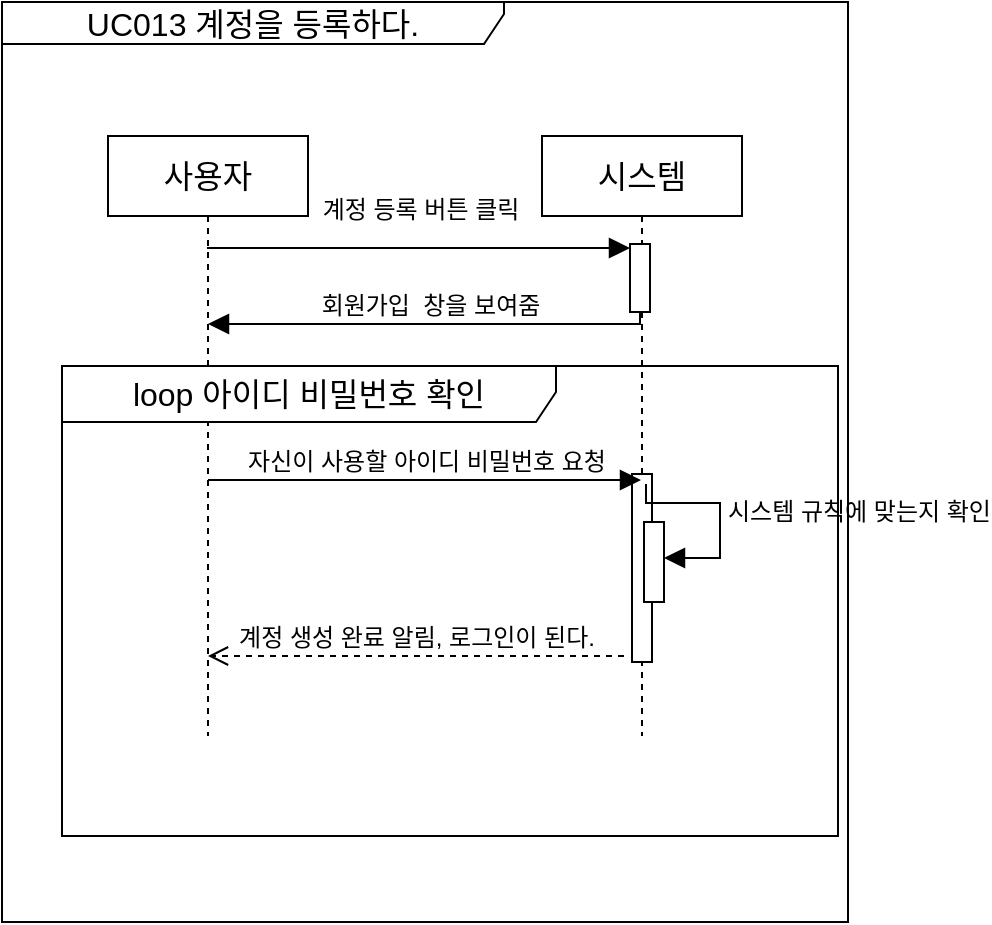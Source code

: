 <mxfile version="21.3.6" type="device">
  <diagram name="페이지-1" id="1ZYEjAXaOIrbMav5gU2F">
    <mxGraphModel dx="1070" dy="1279" grid="0" gridSize="10" guides="1" tooltips="1" connect="1" arrows="1" fold="1" page="0" pageScale="1" pageWidth="827" pageHeight="1169" math="0" shadow="0">
      <root>
        <mxCell id="0" />
        <mxCell id="1" parent="0" />
        <mxCell id="3t_y-RV0TSokjo_L7L0G-1" value="사용자" style="shape=umlLifeline;perimeter=lifelinePerimeter;whiteSpace=wrap;html=1;container=1;dropTarget=0;collapsible=0;recursiveResize=0;outlineConnect=0;portConstraint=eastwest;newEdgeStyle={&quot;edgeStyle&quot;:&quot;elbowEdgeStyle&quot;,&quot;elbow&quot;:&quot;vertical&quot;,&quot;curved&quot;:0,&quot;rounded&quot;:0};fontSize=16;" parent="1" vertex="1">
          <mxGeometry x="-15" y="-50" width="100" height="300" as="geometry" />
        </mxCell>
        <mxCell id="3t_y-RV0TSokjo_L7L0G-2" value="시스템" style="shape=umlLifeline;perimeter=lifelinePerimeter;whiteSpace=wrap;html=1;container=1;dropTarget=0;collapsible=0;recursiveResize=0;outlineConnect=0;portConstraint=eastwest;newEdgeStyle={&quot;edgeStyle&quot;:&quot;elbowEdgeStyle&quot;,&quot;elbow&quot;:&quot;vertical&quot;,&quot;curved&quot;:0,&quot;rounded&quot;:0};fontSize=16;" parent="1" vertex="1">
          <mxGeometry x="202" y="-50" width="100" height="300" as="geometry" />
        </mxCell>
        <mxCell id="3t_y-RV0TSokjo_L7L0G-6" value="" style="html=1;points=[];perimeter=orthogonalPerimeter;outlineConnect=0;targetShapes=umlLifeline;portConstraint=eastwest;newEdgeStyle={&quot;edgeStyle&quot;:&quot;elbowEdgeStyle&quot;,&quot;elbow&quot;:&quot;vertical&quot;,&quot;curved&quot;:0,&quot;rounded&quot;:0};fontSize=16;" parent="3t_y-RV0TSokjo_L7L0G-2" vertex="1">
          <mxGeometry x="44" y="54" width="10" height="34" as="geometry" />
        </mxCell>
        <mxCell id="3t_y-RV0TSokjo_L7L0G-13" value="" style="html=1;points=[];perimeter=orthogonalPerimeter;outlineConnect=0;targetShapes=umlLifeline;portConstraint=eastwest;newEdgeStyle={&quot;edgeStyle&quot;:&quot;elbowEdgeStyle&quot;,&quot;elbow&quot;:&quot;vertical&quot;,&quot;curved&quot;:0,&quot;rounded&quot;:0};fontSize=16;" parent="3t_y-RV0TSokjo_L7L0G-2" vertex="1">
          <mxGeometry x="45" y="169" width="10" height="94" as="geometry" />
        </mxCell>
        <mxCell id="3t_y-RV0TSokjo_L7L0G-16" value="" style="html=1;points=[];perimeter=orthogonalPerimeter;outlineConnect=0;targetShapes=umlLifeline;portConstraint=eastwest;newEdgeStyle={&quot;edgeStyle&quot;:&quot;elbowEdgeStyle&quot;,&quot;elbow&quot;:&quot;vertical&quot;,&quot;curved&quot;:0,&quot;rounded&quot;:0};fontSize=16;" parent="3t_y-RV0TSokjo_L7L0G-2" vertex="1">
          <mxGeometry x="51" y="193" width="10" height="40" as="geometry" />
        </mxCell>
        <mxCell id="3t_y-RV0TSokjo_L7L0G-17" value="시스템 규칙에 맞는지 확인" style="html=1;align=left;spacingLeft=2;endArrow=block;rounded=0;edgeStyle=orthogonalEdgeStyle;curved=0;rounded=0;fontSize=12;startSize=8;endSize=8;" parent="3t_y-RV0TSokjo_L7L0G-2" edge="1">
          <mxGeometry relative="1" as="geometry">
            <mxPoint x="52" y="174" as="sourcePoint" />
            <Array as="points">
              <mxPoint x="89" y="183.5" />
            </Array>
            <mxPoint x="61" y="211" as="targetPoint" />
          </mxGeometry>
        </mxCell>
        <mxCell id="3t_y-RV0TSokjo_L7L0G-7" value="계정 등록 버튼 클릭" style="html=1;verticalAlign=bottom;endArrow=block;edgeStyle=elbowEdgeStyle;elbow=vertical;curved=0;rounded=0;fontSize=12;startSize=8;endSize=8;" parent="1" edge="1">
          <mxGeometry y="10" relative="1" as="geometry">
            <mxPoint x="34.5" y="6" as="sourcePoint" />
            <mxPoint x="246" y="6" as="targetPoint" />
            <mxPoint as="offset" />
          </mxGeometry>
        </mxCell>
        <mxCell id="3t_y-RV0TSokjo_L7L0G-9" value="회원가입&amp;nbsp; 창을 보여줌" style="html=1;verticalAlign=bottom;endArrow=block;edgeStyle=elbowEdgeStyle;elbow=vertical;curved=0;rounded=0;fontSize=12;startSize=8;endSize=8;" parent="1" source="3t_y-RV0TSokjo_L7L0G-6" target="3t_y-RV0TSokjo_L7L0G-1" edge="1">
          <mxGeometry width="80" relative="1" as="geometry">
            <mxPoint x="160" y="200" as="sourcePoint" />
            <mxPoint x="240" y="200" as="targetPoint" />
            <Array as="points">
              <mxPoint x="202" y="44" />
            </Array>
          </mxGeometry>
        </mxCell>
        <mxCell id="3t_y-RV0TSokjo_L7L0G-14" value="자신이 사용할 아이디 비밀번호 요청" style="html=1;verticalAlign=bottom;endArrow=block;edgeStyle=elbowEdgeStyle;elbow=vertical;curved=0;rounded=0;fontSize=12;startSize=8;endSize=8;" parent="1" edge="1">
          <mxGeometry relative="1" as="geometry">
            <mxPoint x="35" y="122" as="sourcePoint" />
            <mxPoint x="251.5" y="122" as="targetPoint" />
          </mxGeometry>
        </mxCell>
        <mxCell id="3t_y-RV0TSokjo_L7L0G-18" value="loop 아이디 비밀번호 확인" style="shape=umlFrame;whiteSpace=wrap;html=1;pointerEvents=0;fontSize=16;width=247;height=28;" parent="1" vertex="1">
          <mxGeometry x="-38" y="65" width="388" height="235" as="geometry" />
        </mxCell>
        <mxCell id="3t_y-RV0TSokjo_L7L0G-19" value="계정 생성 완료 알림, 로그인이 된다." style="html=1;verticalAlign=bottom;endArrow=open;dashed=1;endSize=8;edgeStyle=elbowEdgeStyle;elbow=vertical;curved=0;rounded=0;fontSize=12;" parent="1" target="3t_y-RV0TSokjo_L7L0G-1" edge="1">
          <mxGeometry relative="1" as="geometry">
            <mxPoint x="243" y="210" as="sourcePoint" />
            <mxPoint x="163" y="210" as="targetPoint" />
          </mxGeometry>
        </mxCell>
        <mxCell id="pp03W0svjSPakZwlkWoA-1" value="UC013 계정을 등록하다." style="shape=umlFrame;whiteSpace=wrap;html=1;pointerEvents=0;fontSize=16;width=251;height=21;" vertex="1" parent="1">
          <mxGeometry x="-68" y="-117" width="423" height="460" as="geometry" />
        </mxCell>
      </root>
    </mxGraphModel>
  </diagram>
</mxfile>
